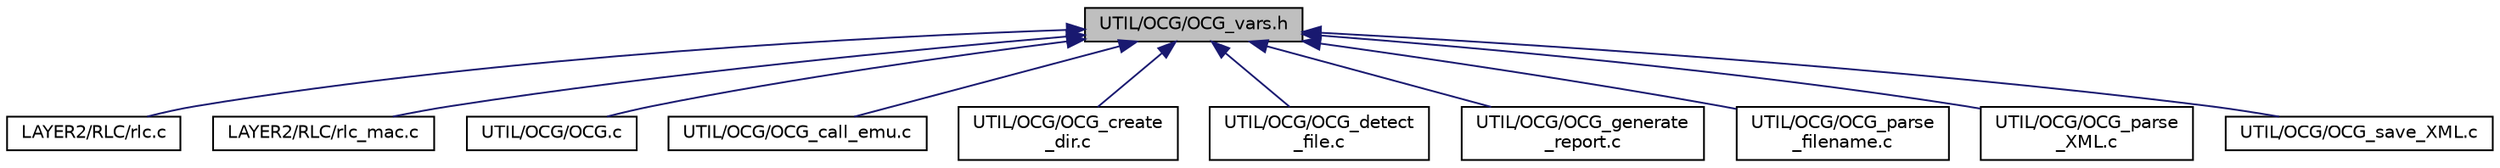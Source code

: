 digraph "UTIL/OCG/OCG_vars.h"
{
 // LATEX_PDF_SIZE
  edge [fontname="Helvetica",fontsize="10",labelfontname="Helvetica",labelfontsize="10"];
  node [fontname="Helvetica",fontsize="10",shape=record];
  Node1 [label="UTIL/OCG/OCG_vars.h",height=0.2,width=0.4,color="black", fillcolor="grey75", style="filled", fontcolor="black",tooltip=" "];
  Node1 -> Node2 [dir="back",color="midnightblue",fontsize="10",style="solid",fontname="Helvetica"];
  Node2 [label="LAYER2/RLC/rlc.c",height=0.2,width=0.4,color="black", fillcolor="white", style="filled",URL="$rlc_8c.html",tooltip=" "];
  Node1 -> Node3 [dir="back",color="midnightblue",fontsize="10",style="solid",fontname="Helvetica"];
  Node3 [label="LAYER2/RLC/rlc_mac.c",height=0.2,width=0.4,color="black", fillcolor="white", style="filled",URL="$rlc__mac_8c.html",tooltip=" "];
  Node1 -> Node4 [dir="back",color="midnightblue",fontsize="10",style="solid",fontname="Helvetica"];
  Node4 [label="UTIL/OCG/OCG.c",height=0.2,width=0.4,color="black", fillcolor="white", style="filled",URL="$OCG_8c.html",tooltip="Main function containing the FSM of OCG."];
  Node1 -> Node5 [dir="back",color="midnightblue",fontsize="10",style="solid",fontname="Helvetica"];
  Node5 [label="UTIL/OCG/OCG_call_emu.c",height=0.2,width=0.4,color="black", fillcolor="white", style="filled",URL="$OCG__call__emu_8c.html",tooltip="Call the emulator."];
  Node1 -> Node6 [dir="back",color="midnightblue",fontsize="10",style="solid",fontname="Helvetica"];
  Node6 [label="UTIL/OCG/OCG_create\l_dir.c",height=0.2,width=0.4,color="black", fillcolor="white", style="filled",URL="$OCG__create__dir_8c.html",tooltip="Create directory for current emulation."];
  Node1 -> Node7 [dir="back",color="midnightblue",fontsize="10",style="solid",fontname="Helvetica"];
  Node7 [label="UTIL/OCG/OCG_detect\l_file.c",height=0.2,width=0.4,color="black", fillcolor="white", style="filled",URL="$OCG__detect__file_8c.html",tooltip="Detect if a new XML is generated from the web portal."];
  Node1 -> Node8 [dir="back",color="midnightblue",fontsize="10",style="solid",fontname="Helvetica"];
  Node8 [label="UTIL/OCG/OCG_generate\l_report.c",height=0.2,width=0.4,color="black", fillcolor="white", style="filled",URL="$OCG__generate__report_8c.html",tooltip="Generate a brief report for debug of OCG."];
  Node1 -> Node9 [dir="back",color="midnightblue",fontsize="10",style="solid",fontname="Helvetica"];
  Node9 [label="UTIL/OCG/OCG_parse\l_filename.c",height=0.2,width=0.4,color="black", fillcolor="white", style="filled",URL="$OCG__parse__filename_8c.html",tooltip="Parse the filename of the XML file."];
  Node1 -> Node10 [dir="back",color="midnightblue",fontsize="10",style="solid",fontname="Helvetica"];
  Node10 [label="UTIL/OCG/OCG_parse\l_XML.c",height=0.2,width=0.4,color="black", fillcolor="white", style="filled",URL="$OCG__parse__XML_8c.html",tooltip="Parse the content of the XML configuration file."];
  Node1 -> Node11 [dir="back",color="midnightblue",fontsize="10",style="solid",fontname="Helvetica"];
  Node11 [label="UTIL/OCG/OCG_save_XML.c",height=0.2,width=0.4,color="black", fillcolor="white", style="filled",URL="$OCG__save__XML_8c.html",tooltip="Save the XML configuration file in the created directory for current emulation."];
}
